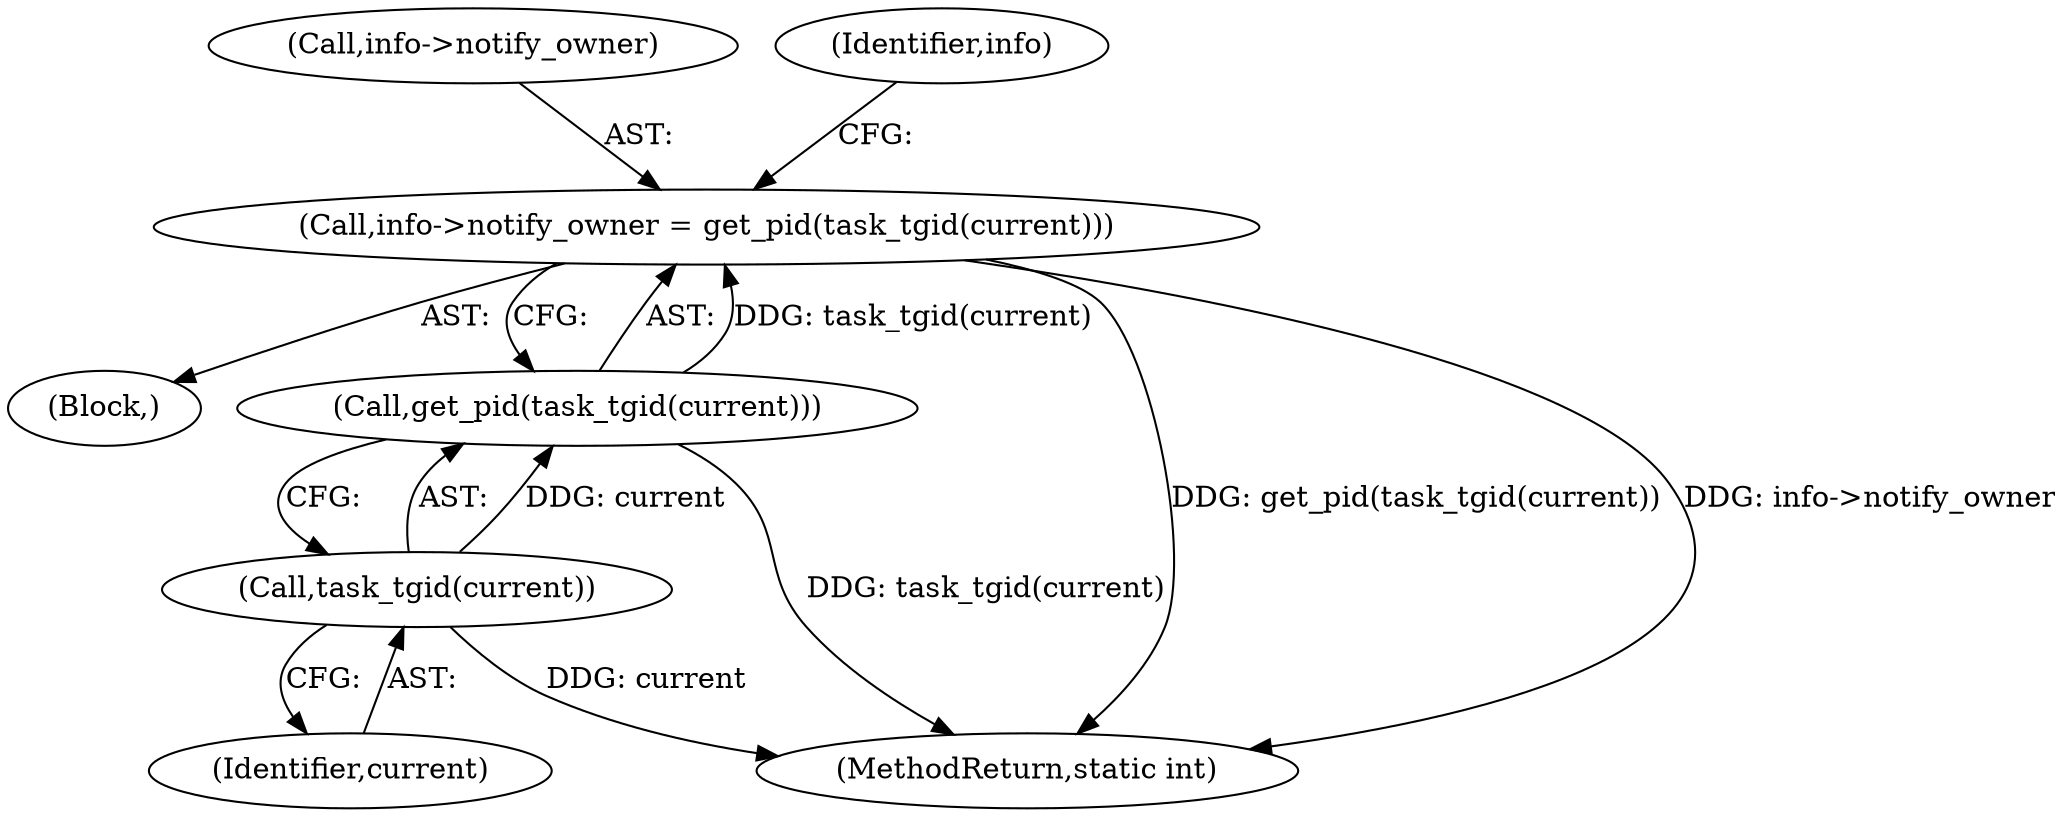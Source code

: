 digraph "0_linux_f991af3daabaecff34684fd51fac80319d1baad1@pointer" {
"1000429" [label="(Call,info->notify_owner = get_pid(task_tgid(current)))"];
"1000433" [label="(Call,get_pid(task_tgid(current)))"];
"1000434" [label="(Call,task_tgid(current))"];
"1000434" [label="(Call,task_tgid(current))"];
"1000429" [label="(Call,info->notify_owner = get_pid(task_tgid(current)))"];
"1000430" [label="(Call,info->notify_owner)"];
"1000362" [label="(Block,)"];
"1000433" [label="(Call,get_pid(task_tgid(current)))"];
"1000435" [label="(Identifier,current)"];
"1000473" [label="(MethodReturn,static int)"];
"1000438" [label="(Identifier,info)"];
"1000429" -> "1000362"  [label="AST: "];
"1000429" -> "1000433"  [label="CFG: "];
"1000430" -> "1000429"  [label="AST: "];
"1000433" -> "1000429"  [label="AST: "];
"1000438" -> "1000429"  [label="CFG: "];
"1000429" -> "1000473"  [label="DDG: get_pid(task_tgid(current))"];
"1000429" -> "1000473"  [label="DDG: info->notify_owner"];
"1000433" -> "1000429"  [label="DDG: task_tgid(current)"];
"1000433" -> "1000434"  [label="CFG: "];
"1000434" -> "1000433"  [label="AST: "];
"1000433" -> "1000473"  [label="DDG: task_tgid(current)"];
"1000434" -> "1000433"  [label="DDG: current"];
"1000434" -> "1000435"  [label="CFG: "];
"1000435" -> "1000434"  [label="AST: "];
"1000434" -> "1000473"  [label="DDG: current"];
}
